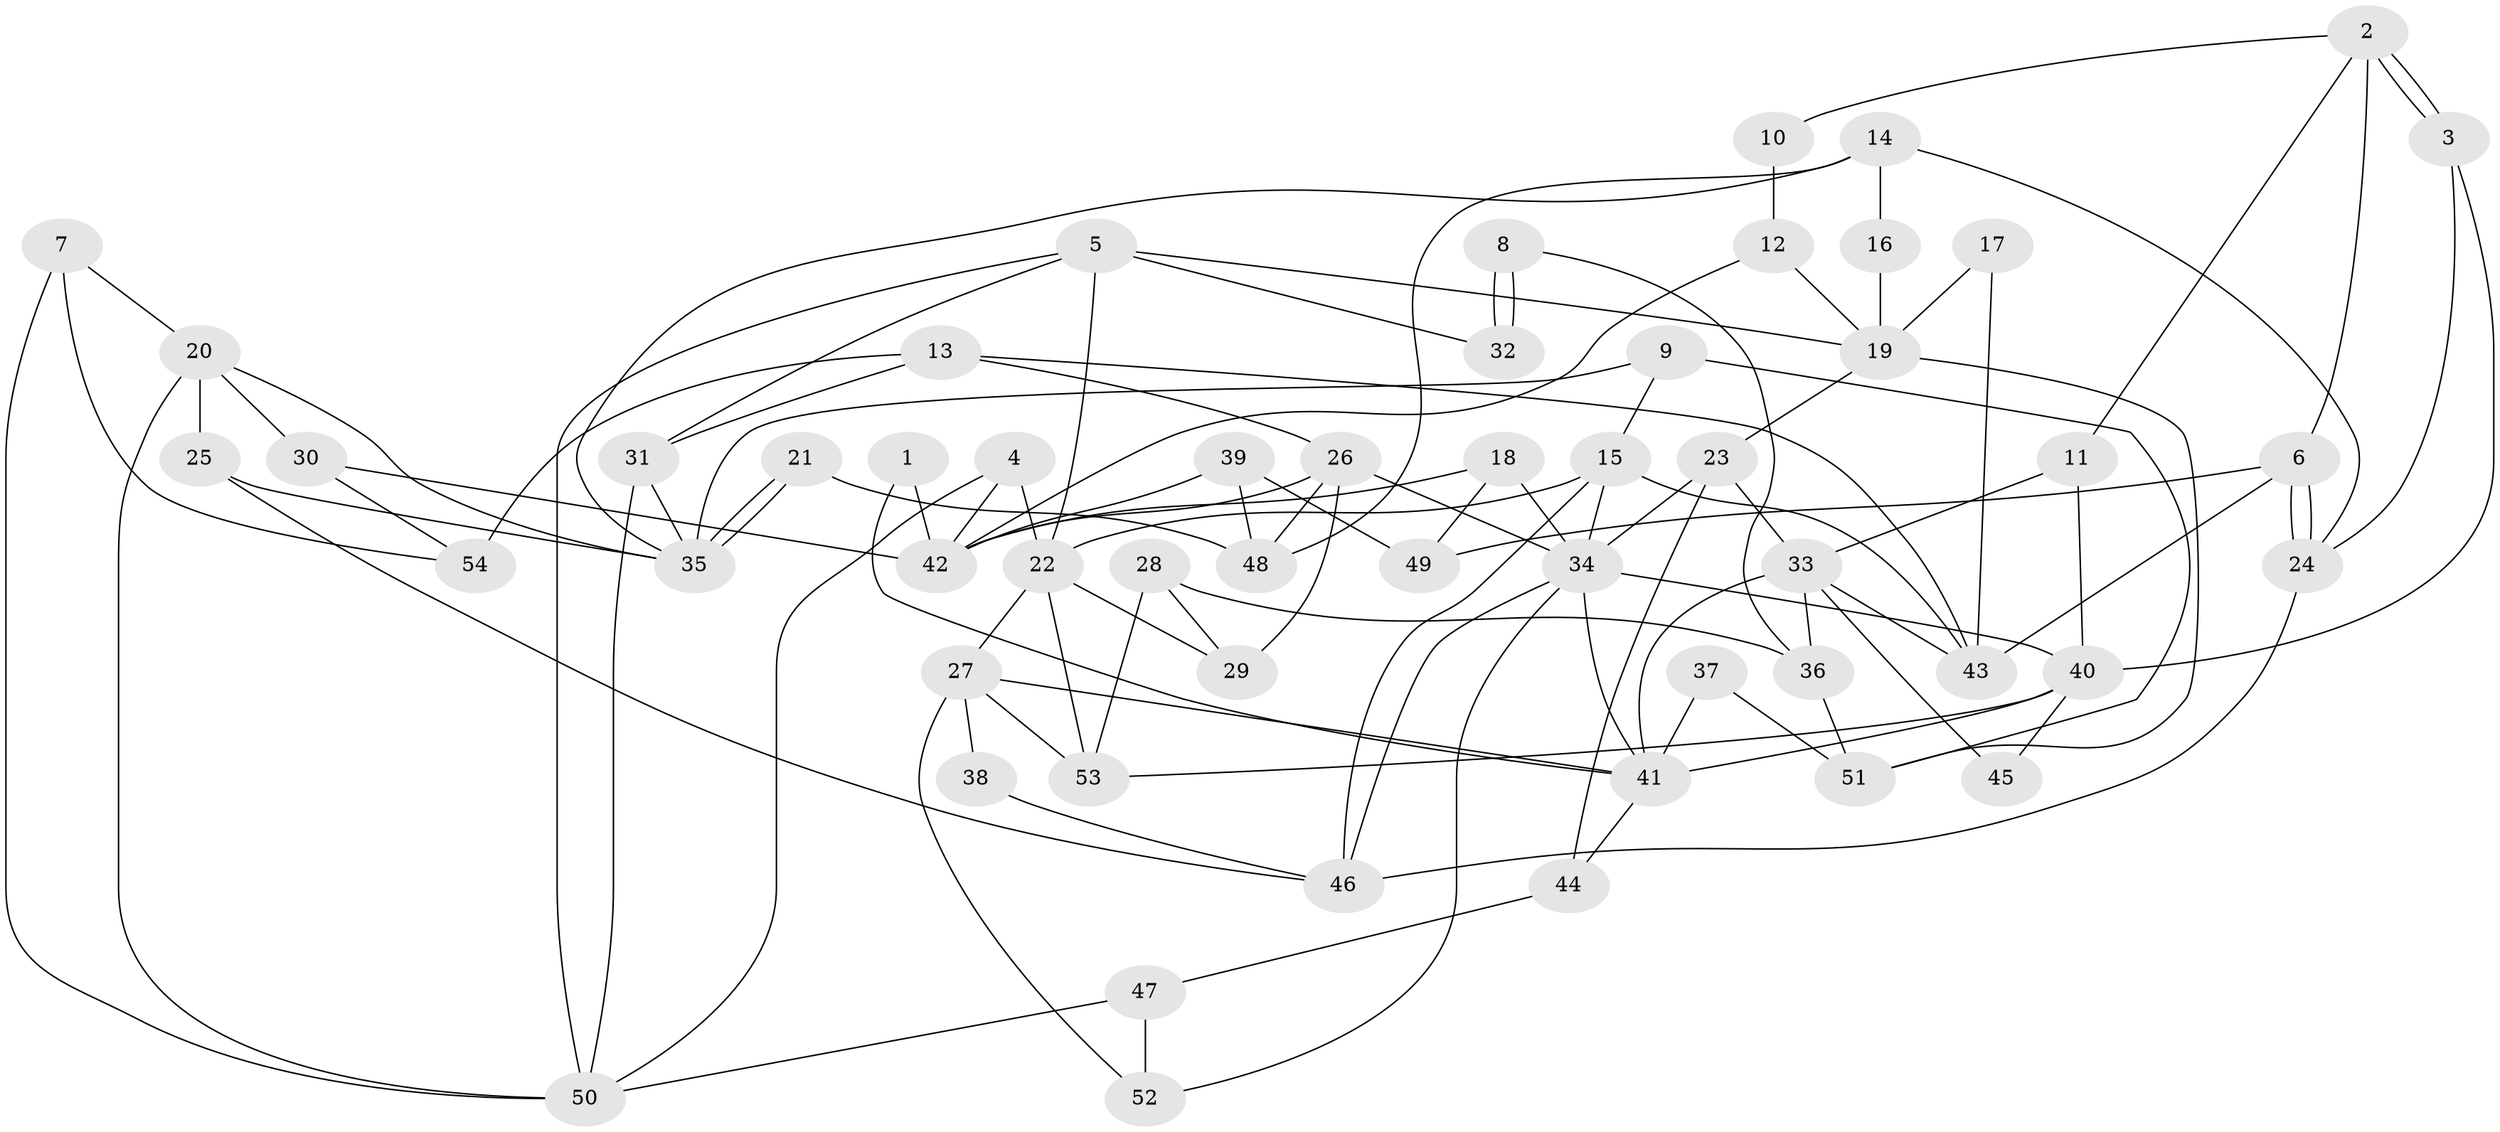 // coarse degree distribution, {2: 0.1891891891891892, 6: 0.10810810810810811, 5: 0.10810810810810811, 8: 0.02702702702702703, 9: 0.02702702702702703, 3: 0.1891891891891892, 7: 0.05405405405405406, 4: 0.24324324324324326, 10: 0.05405405405405406}
// Generated by graph-tools (version 1.1) at 2025/24/03/03/25 07:24:02]
// undirected, 54 vertices, 108 edges
graph export_dot {
graph [start="1"]
  node [color=gray90,style=filled];
  1;
  2;
  3;
  4;
  5;
  6;
  7;
  8;
  9;
  10;
  11;
  12;
  13;
  14;
  15;
  16;
  17;
  18;
  19;
  20;
  21;
  22;
  23;
  24;
  25;
  26;
  27;
  28;
  29;
  30;
  31;
  32;
  33;
  34;
  35;
  36;
  37;
  38;
  39;
  40;
  41;
  42;
  43;
  44;
  45;
  46;
  47;
  48;
  49;
  50;
  51;
  52;
  53;
  54;
  1 -- 42;
  1 -- 41;
  2 -- 3;
  2 -- 3;
  2 -- 6;
  2 -- 10;
  2 -- 11;
  3 -- 40;
  3 -- 24;
  4 -- 50;
  4 -- 42;
  4 -- 22;
  5 -- 31;
  5 -- 22;
  5 -- 19;
  5 -- 32;
  5 -- 50;
  6 -- 24;
  6 -- 24;
  6 -- 43;
  6 -- 49;
  7 -- 50;
  7 -- 20;
  7 -- 54;
  8 -- 32;
  8 -- 32;
  8 -- 36;
  9 -- 15;
  9 -- 35;
  9 -- 51;
  10 -- 12;
  11 -- 40;
  11 -- 33;
  12 -- 19;
  12 -- 42;
  13 -- 54;
  13 -- 31;
  13 -- 26;
  13 -- 43;
  14 -- 24;
  14 -- 35;
  14 -- 16;
  14 -- 48;
  15 -- 34;
  15 -- 43;
  15 -- 22;
  15 -- 46;
  16 -- 19;
  17 -- 43;
  17 -- 19;
  18 -- 34;
  18 -- 42;
  18 -- 49;
  19 -- 23;
  19 -- 51;
  20 -- 50;
  20 -- 25;
  20 -- 30;
  20 -- 35;
  21 -- 48;
  21 -- 35;
  21 -- 35;
  22 -- 27;
  22 -- 29;
  22 -- 53;
  23 -- 34;
  23 -- 33;
  23 -- 44;
  24 -- 46;
  25 -- 46;
  25 -- 35;
  26 -- 34;
  26 -- 29;
  26 -- 42;
  26 -- 48;
  27 -- 41;
  27 -- 38;
  27 -- 52;
  27 -- 53;
  28 -- 29;
  28 -- 53;
  28 -- 36;
  30 -- 42;
  30 -- 54;
  31 -- 50;
  31 -- 35;
  33 -- 36;
  33 -- 41;
  33 -- 43;
  33 -- 45;
  34 -- 46;
  34 -- 41;
  34 -- 40;
  34 -- 52;
  36 -- 51;
  37 -- 51;
  37 -- 41;
  38 -- 46;
  39 -- 49;
  39 -- 48;
  39 -- 42;
  40 -- 53;
  40 -- 41;
  40 -- 45;
  41 -- 44;
  44 -- 47;
  47 -- 52;
  47 -- 50;
}
